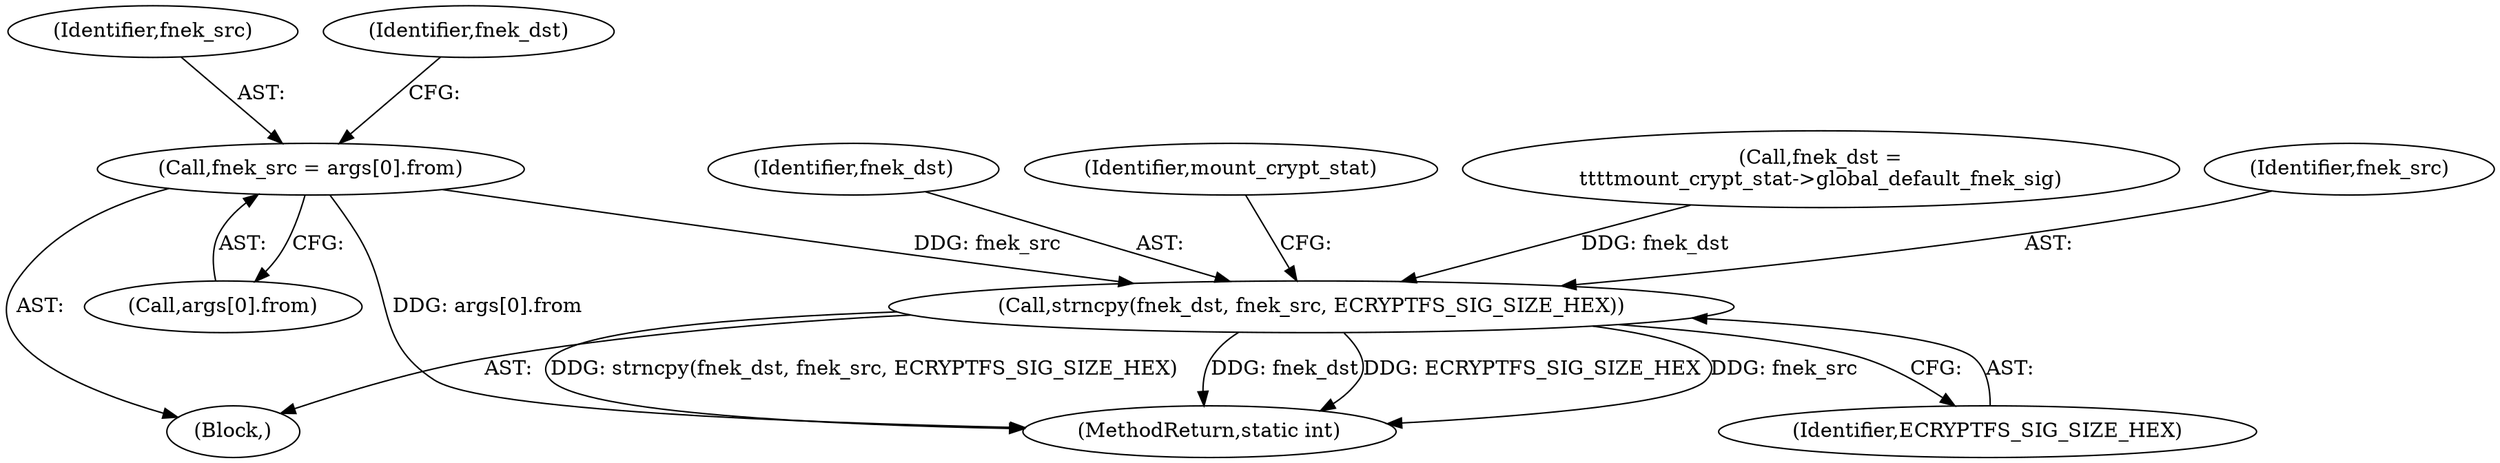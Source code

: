 digraph "0_linux_764355487ea220fdc2faf128d577d7f679b91f97_0@array" {
"1000292" [label="(Call,fnek_src = args[0].from)"];
"1000304" [label="(Call,strncpy(fnek_dst, fnek_src, ECRYPTFS_SIG_SIZE_HEX))"];
"1000294" [label="(Call,args[0].from)"];
"1000299" [label="(Call,fnek_dst =\n\t\t\t\tmount_crypt_stat->global_default_fnek_sig)"];
"1000306" [label="(Identifier,fnek_src)"];
"1000293" [label="(Identifier,fnek_src)"];
"1000304" [label="(Call,strncpy(fnek_dst, fnek_src, ECRYPTFS_SIG_SIZE_HEX))"];
"1000305" [label="(Identifier,fnek_dst)"];
"1000307" [label="(Identifier,ECRYPTFS_SIG_SIZE_HEX)"];
"1000311" [label="(Identifier,mount_crypt_stat)"];
"1000292" [label="(Call,fnek_src = args[0].from)"];
"1000188" [label="(Block,)"];
"1000560" [label="(MethodReturn,static int)"];
"1000300" [label="(Identifier,fnek_dst)"];
"1000292" -> "1000188"  [label="AST: "];
"1000292" -> "1000294"  [label="CFG: "];
"1000293" -> "1000292"  [label="AST: "];
"1000294" -> "1000292"  [label="AST: "];
"1000300" -> "1000292"  [label="CFG: "];
"1000292" -> "1000560"  [label="DDG: args[0].from"];
"1000292" -> "1000304"  [label="DDG: fnek_src"];
"1000304" -> "1000188"  [label="AST: "];
"1000304" -> "1000307"  [label="CFG: "];
"1000305" -> "1000304"  [label="AST: "];
"1000306" -> "1000304"  [label="AST: "];
"1000307" -> "1000304"  [label="AST: "];
"1000311" -> "1000304"  [label="CFG: "];
"1000304" -> "1000560"  [label="DDG: strncpy(fnek_dst, fnek_src, ECRYPTFS_SIG_SIZE_HEX)"];
"1000304" -> "1000560"  [label="DDG: fnek_dst"];
"1000304" -> "1000560"  [label="DDG: ECRYPTFS_SIG_SIZE_HEX"];
"1000304" -> "1000560"  [label="DDG: fnek_src"];
"1000299" -> "1000304"  [label="DDG: fnek_dst"];
}

